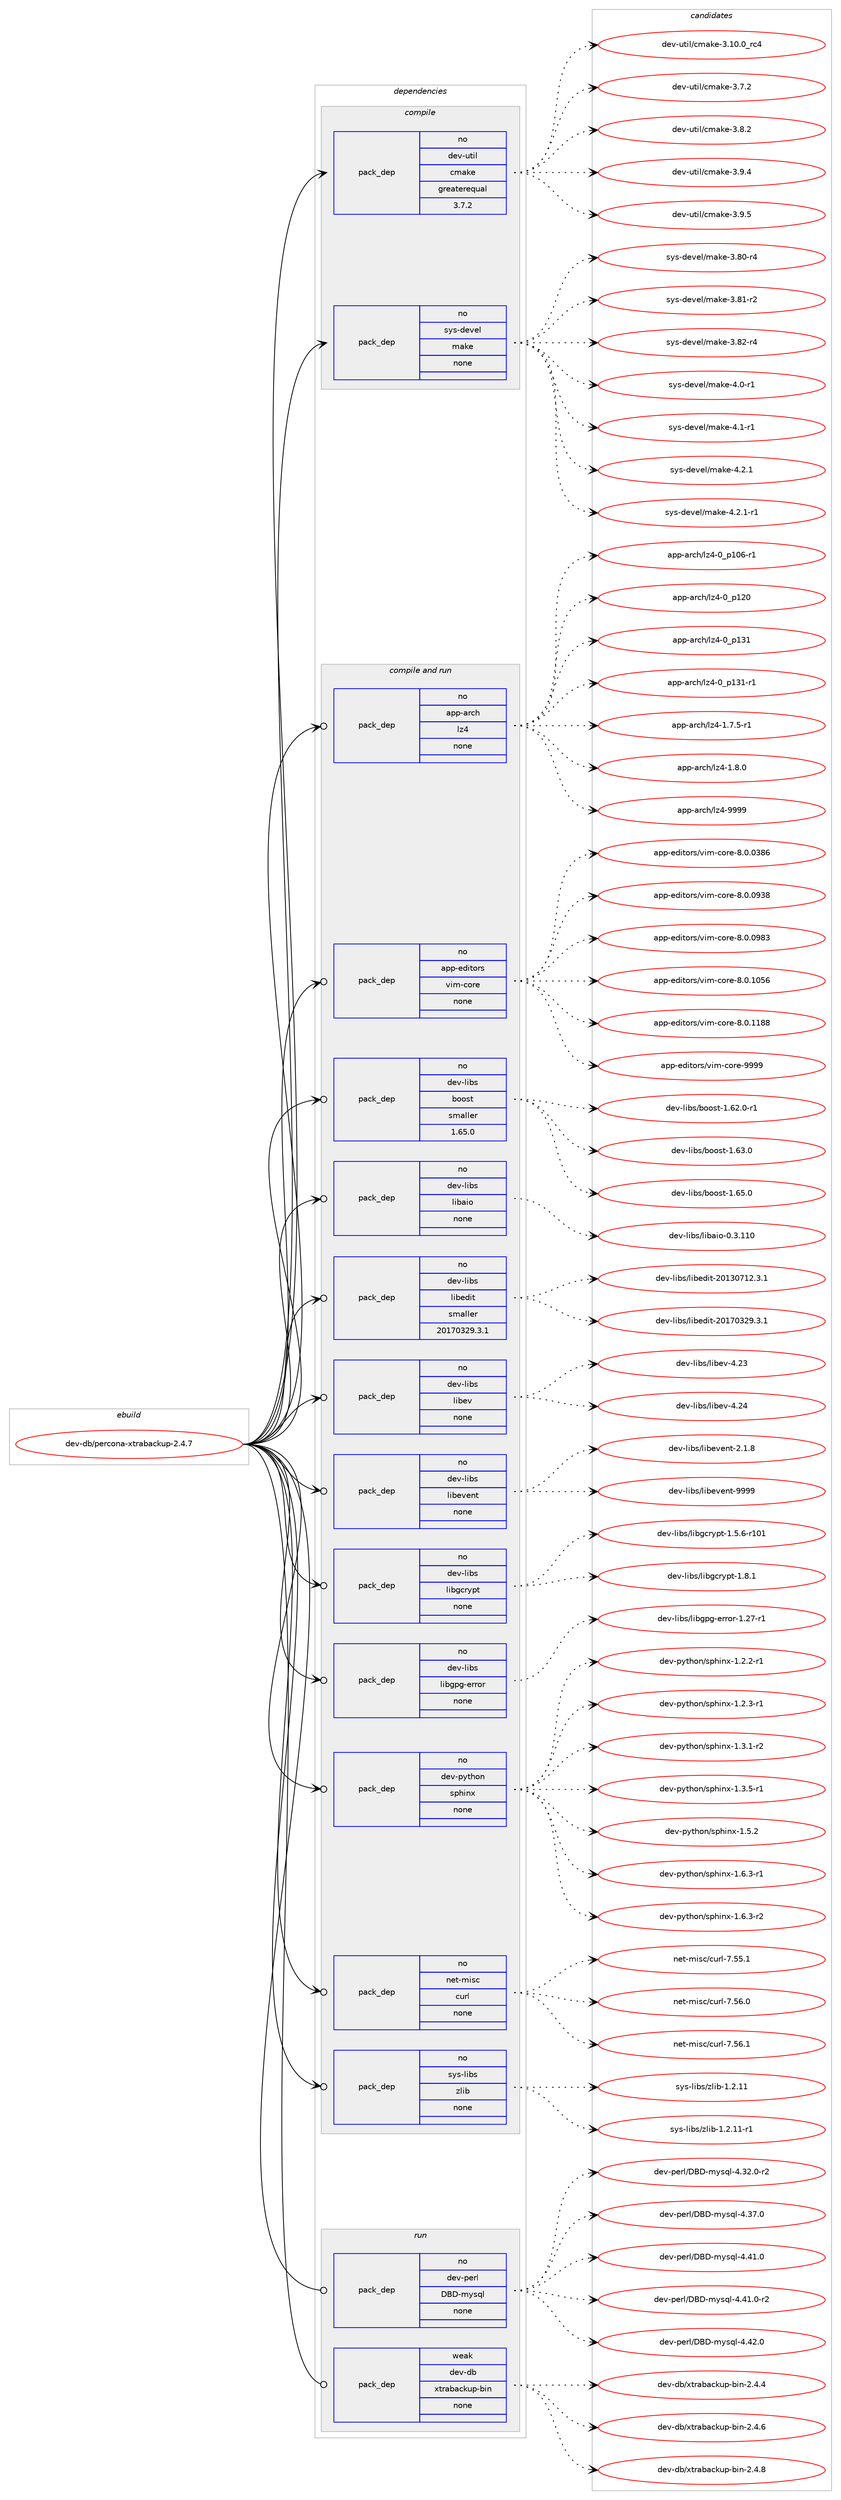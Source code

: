 digraph prolog {

# *************
# Graph options
# *************

newrank=true;
concentrate=true;
compound=true;
graph [rankdir=LR,fontname=Helvetica,fontsize=10,ranksep=1.5];#, ranksep=2.5, nodesep=0.2];
edge  [arrowhead=vee];
node  [fontname=Helvetica,fontsize=10];

# **********
# The ebuild
# **********

subgraph cluster_leftcol {
color=gray;
rank=same;
label=<<i>ebuild</i>>;
id [label="dev-db/percona-xtrabackup-2.4.7", color=red, width=4, href="../dev-db/percona-xtrabackup-2.4.7.svg"];
}

# ****************
# The dependencies
# ****************

subgraph cluster_midcol {
color=gray;
label=<<i>dependencies</i>>;
subgraph cluster_compile {
fillcolor="#eeeeee";
style=filled;
label=<<i>compile</i>>;
subgraph pack50519 {
dependency68518 [label=<<TABLE BORDER="0" CELLBORDER="1" CELLSPACING="0" CELLPADDING="4" WIDTH="220"><TR><TD ROWSPAN="6" CELLPADDING="30">pack_dep</TD></TR><TR><TD WIDTH="110">no</TD></TR><TR><TD>dev-util</TD></TR><TR><TD>cmake</TD></TR><TR><TD>greaterequal</TD></TR><TR><TD>3.7.2</TD></TR></TABLE>>, shape=none, color=blue];
}
id:e -> dependency68518:w [weight=20,style="solid",arrowhead="vee"];
subgraph pack50520 {
dependency68519 [label=<<TABLE BORDER="0" CELLBORDER="1" CELLSPACING="0" CELLPADDING="4" WIDTH="220"><TR><TD ROWSPAN="6" CELLPADDING="30">pack_dep</TD></TR><TR><TD WIDTH="110">no</TD></TR><TR><TD>sys-devel</TD></TR><TR><TD>make</TD></TR><TR><TD>none</TD></TR><TR><TD></TD></TR></TABLE>>, shape=none, color=blue];
}
id:e -> dependency68519:w [weight=20,style="solid",arrowhead="vee"];
}
subgraph cluster_compileandrun {
fillcolor="#eeeeee";
style=filled;
label=<<i>compile and run</i>>;
subgraph pack50521 {
dependency68520 [label=<<TABLE BORDER="0" CELLBORDER="1" CELLSPACING="0" CELLPADDING="4" WIDTH="220"><TR><TD ROWSPAN="6" CELLPADDING="30">pack_dep</TD></TR><TR><TD WIDTH="110">no</TD></TR><TR><TD>app-arch</TD></TR><TR><TD>lz4</TD></TR><TR><TD>none</TD></TR><TR><TD></TD></TR></TABLE>>, shape=none, color=blue];
}
id:e -> dependency68520:w [weight=20,style="solid",arrowhead="odotvee"];
subgraph pack50522 {
dependency68521 [label=<<TABLE BORDER="0" CELLBORDER="1" CELLSPACING="0" CELLPADDING="4" WIDTH="220"><TR><TD ROWSPAN="6" CELLPADDING="30">pack_dep</TD></TR><TR><TD WIDTH="110">no</TD></TR><TR><TD>app-editors</TD></TR><TR><TD>vim-core</TD></TR><TR><TD>none</TD></TR><TR><TD></TD></TR></TABLE>>, shape=none, color=blue];
}
id:e -> dependency68521:w [weight=20,style="solid",arrowhead="odotvee"];
subgraph pack50523 {
dependency68522 [label=<<TABLE BORDER="0" CELLBORDER="1" CELLSPACING="0" CELLPADDING="4" WIDTH="220"><TR><TD ROWSPAN="6" CELLPADDING="30">pack_dep</TD></TR><TR><TD WIDTH="110">no</TD></TR><TR><TD>dev-libs</TD></TR><TR><TD>boost</TD></TR><TR><TD>smaller</TD></TR><TR><TD>1.65.0</TD></TR></TABLE>>, shape=none, color=blue];
}
id:e -> dependency68522:w [weight=20,style="solid",arrowhead="odotvee"];
subgraph pack50524 {
dependency68523 [label=<<TABLE BORDER="0" CELLBORDER="1" CELLSPACING="0" CELLPADDING="4" WIDTH="220"><TR><TD ROWSPAN="6" CELLPADDING="30">pack_dep</TD></TR><TR><TD WIDTH="110">no</TD></TR><TR><TD>dev-libs</TD></TR><TR><TD>libaio</TD></TR><TR><TD>none</TD></TR><TR><TD></TD></TR></TABLE>>, shape=none, color=blue];
}
id:e -> dependency68523:w [weight=20,style="solid",arrowhead="odotvee"];
subgraph pack50525 {
dependency68524 [label=<<TABLE BORDER="0" CELLBORDER="1" CELLSPACING="0" CELLPADDING="4" WIDTH="220"><TR><TD ROWSPAN="6" CELLPADDING="30">pack_dep</TD></TR><TR><TD WIDTH="110">no</TD></TR><TR><TD>dev-libs</TD></TR><TR><TD>libedit</TD></TR><TR><TD>smaller</TD></TR><TR><TD>20170329.3.1</TD></TR></TABLE>>, shape=none, color=blue];
}
id:e -> dependency68524:w [weight=20,style="solid",arrowhead="odotvee"];
subgraph pack50526 {
dependency68525 [label=<<TABLE BORDER="0" CELLBORDER="1" CELLSPACING="0" CELLPADDING="4" WIDTH="220"><TR><TD ROWSPAN="6" CELLPADDING="30">pack_dep</TD></TR><TR><TD WIDTH="110">no</TD></TR><TR><TD>dev-libs</TD></TR><TR><TD>libev</TD></TR><TR><TD>none</TD></TR><TR><TD></TD></TR></TABLE>>, shape=none, color=blue];
}
id:e -> dependency68525:w [weight=20,style="solid",arrowhead="odotvee"];
subgraph pack50527 {
dependency68526 [label=<<TABLE BORDER="0" CELLBORDER="1" CELLSPACING="0" CELLPADDING="4" WIDTH="220"><TR><TD ROWSPAN="6" CELLPADDING="30">pack_dep</TD></TR><TR><TD WIDTH="110">no</TD></TR><TR><TD>dev-libs</TD></TR><TR><TD>libevent</TD></TR><TR><TD>none</TD></TR><TR><TD></TD></TR></TABLE>>, shape=none, color=blue];
}
id:e -> dependency68526:w [weight=20,style="solid",arrowhead="odotvee"];
subgraph pack50528 {
dependency68527 [label=<<TABLE BORDER="0" CELLBORDER="1" CELLSPACING="0" CELLPADDING="4" WIDTH="220"><TR><TD ROWSPAN="6" CELLPADDING="30">pack_dep</TD></TR><TR><TD WIDTH="110">no</TD></TR><TR><TD>dev-libs</TD></TR><TR><TD>libgcrypt</TD></TR><TR><TD>none</TD></TR><TR><TD></TD></TR></TABLE>>, shape=none, color=blue];
}
id:e -> dependency68527:w [weight=20,style="solid",arrowhead="odotvee"];
subgraph pack50529 {
dependency68528 [label=<<TABLE BORDER="0" CELLBORDER="1" CELLSPACING="0" CELLPADDING="4" WIDTH="220"><TR><TD ROWSPAN="6" CELLPADDING="30">pack_dep</TD></TR><TR><TD WIDTH="110">no</TD></TR><TR><TD>dev-libs</TD></TR><TR><TD>libgpg-error</TD></TR><TR><TD>none</TD></TR><TR><TD></TD></TR></TABLE>>, shape=none, color=blue];
}
id:e -> dependency68528:w [weight=20,style="solid",arrowhead="odotvee"];
subgraph pack50530 {
dependency68529 [label=<<TABLE BORDER="0" CELLBORDER="1" CELLSPACING="0" CELLPADDING="4" WIDTH="220"><TR><TD ROWSPAN="6" CELLPADDING="30">pack_dep</TD></TR><TR><TD WIDTH="110">no</TD></TR><TR><TD>dev-python</TD></TR><TR><TD>sphinx</TD></TR><TR><TD>none</TD></TR><TR><TD></TD></TR></TABLE>>, shape=none, color=blue];
}
id:e -> dependency68529:w [weight=20,style="solid",arrowhead="odotvee"];
subgraph pack50531 {
dependency68530 [label=<<TABLE BORDER="0" CELLBORDER="1" CELLSPACING="0" CELLPADDING="4" WIDTH="220"><TR><TD ROWSPAN="6" CELLPADDING="30">pack_dep</TD></TR><TR><TD WIDTH="110">no</TD></TR><TR><TD>net-misc</TD></TR><TR><TD>curl</TD></TR><TR><TD>none</TD></TR><TR><TD></TD></TR></TABLE>>, shape=none, color=blue];
}
id:e -> dependency68530:w [weight=20,style="solid",arrowhead="odotvee"];
subgraph pack50532 {
dependency68531 [label=<<TABLE BORDER="0" CELLBORDER="1" CELLSPACING="0" CELLPADDING="4" WIDTH="220"><TR><TD ROWSPAN="6" CELLPADDING="30">pack_dep</TD></TR><TR><TD WIDTH="110">no</TD></TR><TR><TD>sys-libs</TD></TR><TR><TD>zlib</TD></TR><TR><TD>none</TD></TR><TR><TD></TD></TR></TABLE>>, shape=none, color=blue];
}
id:e -> dependency68531:w [weight=20,style="solid",arrowhead="odotvee"];
}
subgraph cluster_run {
fillcolor="#eeeeee";
style=filled;
label=<<i>run</i>>;
subgraph pack50533 {
dependency68532 [label=<<TABLE BORDER="0" CELLBORDER="1" CELLSPACING="0" CELLPADDING="4" WIDTH="220"><TR><TD ROWSPAN="6" CELLPADDING="30">pack_dep</TD></TR><TR><TD WIDTH="110">no</TD></TR><TR><TD>dev-perl</TD></TR><TR><TD>DBD-mysql</TD></TR><TR><TD>none</TD></TR><TR><TD></TD></TR></TABLE>>, shape=none, color=blue];
}
id:e -> dependency68532:w [weight=20,style="solid",arrowhead="odot"];
subgraph pack50534 {
dependency68533 [label=<<TABLE BORDER="0" CELLBORDER="1" CELLSPACING="0" CELLPADDING="4" WIDTH="220"><TR><TD ROWSPAN="6" CELLPADDING="30">pack_dep</TD></TR><TR><TD WIDTH="110">weak</TD></TR><TR><TD>dev-db</TD></TR><TR><TD>xtrabackup-bin</TD></TR><TR><TD>none</TD></TR><TR><TD></TD></TR></TABLE>>, shape=none, color=blue];
}
id:e -> dependency68533:w [weight=20,style="solid",arrowhead="odot"];
}
}

# **************
# The candidates
# **************

subgraph cluster_choices {
rank=same;
color=gray;
label=<<i>candidates</i>>;

subgraph choice50519 {
color=black;
nodesep=1;
choice1001011184511711610510847991099710710145514649484648951149952 [label="dev-util/cmake-3.10.0_rc4", color=red, width=4,href="../dev-util/cmake-3.10.0_rc4.svg"];
choice10010111845117116105108479910997107101455146554650 [label="dev-util/cmake-3.7.2", color=red, width=4,href="../dev-util/cmake-3.7.2.svg"];
choice10010111845117116105108479910997107101455146564650 [label="dev-util/cmake-3.8.2", color=red, width=4,href="../dev-util/cmake-3.8.2.svg"];
choice10010111845117116105108479910997107101455146574652 [label="dev-util/cmake-3.9.4", color=red, width=4,href="../dev-util/cmake-3.9.4.svg"];
choice10010111845117116105108479910997107101455146574653 [label="dev-util/cmake-3.9.5", color=red, width=4,href="../dev-util/cmake-3.9.5.svg"];
dependency68518:e -> choice1001011184511711610510847991099710710145514649484648951149952:w [style=dotted,weight="100"];
dependency68518:e -> choice10010111845117116105108479910997107101455146554650:w [style=dotted,weight="100"];
dependency68518:e -> choice10010111845117116105108479910997107101455146564650:w [style=dotted,weight="100"];
dependency68518:e -> choice10010111845117116105108479910997107101455146574652:w [style=dotted,weight="100"];
dependency68518:e -> choice10010111845117116105108479910997107101455146574653:w [style=dotted,weight="100"];
}
subgraph choice50520 {
color=black;
nodesep=1;
choice11512111545100101118101108471099710710145514656484511452 [label="sys-devel/make-3.80-r4", color=red, width=4,href="../sys-devel/make-3.80-r4.svg"];
choice11512111545100101118101108471099710710145514656494511450 [label="sys-devel/make-3.81-r2", color=red, width=4,href="../sys-devel/make-3.81-r2.svg"];
choice11512111545100101118101108471099710710145514656504511452 [label="sys-devel/make-3.82-r4", color=red, width=4,href="../sys-devel/make-3.82-r4.svg"];
choice115121115451001011181011084710997107101455246484511449 [label="sys-devel/make-4.0-r1", color=red, width=4,href="../sys-devel/make-4.0-r1.svg"];
choice115121115451001011181011084710997107101455246494511449 [label="sys-devel/make-4.1-r1", color=red, width=4,href="../sys-devel/make-4.1-r1.svg"];
choice115121115451001011181011084710997107101455246504649 [label="sys-devel/make-4.2.1", color=red, width=4,href="../sys-devel/make-4.2.1.svg"];
choice1151211154510010111810110847109971071014552465046494511449 [label="sys-devel/make-4.2.1-r1", color=red, width=4,href="../sys-devel/make-4.2.1-r1.svg"];
dependency68519:e -> choice11512111545100101118101108471099710710145514656484511452:w [style=dotted,weight="100"];
dependency68519:e -> choice11512111545100101118101108471099710710145514656494511450:w [style=dotted,weight="100"];
dependency68519:e -> choice11512111545100101118101108471099710710145514656504511452:w [style=dotted,weight="100"];
dependency68519:e -> choice115121115451001011181011084710997107101455246484511449:w [style=dotted,weight="100"];
dependency68519:e -> choice115121115451001011181011084710997107101455246494511449:w [style=dotted,weight="100"];
dependency68519:e -> choice115121115451001011181011084710997107101455246504649:w [style=dotted,weight="100"];
dependency68519:e -> choice1151211154510010111810110847109971071014552465046494511449:w [style=dotted,weight="100"];
}
subgraph choice50521 {
color=black;
nodesep=1;
choice9711211245971149910447108122524548951124948544511449 [label="app-arch/lz4-0_p106-r1", color=red, width=4,href="../app-arch/lz4-0_p106-r1.svg"];
choice971121124597114991044710812252454895112495048 [label="app-arch/lz4-0_p120", color=red, width=4,href="../app-arch/lz4-0_p120.svg"];
choice971121124597114991044710812252454895112495149 [label="app-arch/lz4-0_p131", color=red, width=4,href="../app-arch/lz4-0_p131.svg"];
choice9711211245971149910447108122524548951124951494511449 [label="app-arch/lz4-0_p131-r1", color=red, width=4,href="../app-arch/lz4-0_p131-r1.svg"];
choice9711211245971149910447108122524549465546534511449 [label="app-arch/lz4-1.7.5-r1", color=red, width=4,href="../app-arch/lz4-1.7.5-r1.svg"];
choice971121124597114991044710812252454946564648 [label="app-arch/lz4-1.8.0", color=red, width=4,href="../app-arch/lz4-1.8.0.svg"];
choice9711211245971149910447108122524557575757 [label="app-arch/lz4-9999", color=red, width=4,href="../app-arch/lz4-9999.svg"];
dependency68520:e -> choice9711211245971149910447108122524548951124948544511449:w [style=dotted,weight="100"];
dependency68520:e -> choice971121124597114991044710812252454895112495048:w [style=dotted,weight="100"];
dependency68520:e -> choice971121124597114991044710812252454895112495149:w [style=dotted,weight="100"];
dependency68520:e -> choice9711211245971149910447108122524548951124951494511449:w [style=dotted,weight="100"];
dependency68520:e -> choice9711211245971149910447108122524549465546534511449:w [style=dotted,weight="100"];
dependency68520:e -> choice971121124597114991044710812252454946564648:w [style=dotted,weight="100"];
dependency68520:e -> choice9711211245971149910447108122524557575757:w [style=dotted,weight="100"];
}
subgraph choice50522 {
color=black;
nodesep=1;
choice9711211245101100105116111114115471181051094599111114101455646484648515654 [label="app-editors/vim-core-8.0.0386", color=red, width=4,href="../app-editors/vim-core-8.0.0386.svg"];
choice9711211245101100105116111114115471181051094599111114101455646484648575156 [label="app-editors/vim-core-8.0.0938", color=red, width=4,href="../app-editors/vim-core-8.0.0938.svg"];
choice9711211245101100105116111114115471181051094599111114101455646484648575651 [label="app-editors/vim-core-8.0.0983", color=red, width=4,href="../app-editors/vim-core-8.0.0983.svg"];
choice9711211245101100105116111114115471181051094599111114101455646484649485354 [label="app-editors/vim-core-8.0.1056", color=red, width=4,href="../app-editors/vim-core-8.0.1056.svg"];
choice9711211245101100105116111114115471181051094599111114101455646484649495656 [label="app-editors/vim-core-8.0.1188", color=red, width=4,href="../app-editors/vim-core-8.0.1188.svg"];
choice97112112451011001051161111141154711810510945991111141014557575757 [label="app-editors/vim-core-9999", color=red, width=4,href="../app-editors/vim-core-9999.svg"];
dependency68521:e -> choice9711211245101100105116111114115471181051094599111114101455646484648515654:w [style=dotted,weight="100"];
dependency68521:e -> choice9711211245101100105116111114115471181051094599111114101455646484648575156:w [style=dotted,weight="100"];
dependency68521:e -> choice9711211245101100105116111114115471181051094599111114101455646484648575651:w [style=dotted,weight="100"];
dependency68521:e -> choice9711211245101100105116111114115471181051094599111114101455646484649485354:w [style=dotted,weight="100"];
dependency68521:e -> choice9711211245101100105116111114115471181051094599111114101455646484649495656:w [style=dotted,weight="100"];
dependency68521:e -> choice97112112451011001051161111141154711810510945991111141014557575757:w [style=dotted,weight="100"];
}
subgraph choice50523 {
color=black;
nodesep=1;
choice10010111845108105981154798111111115116454946545046484511449 [label="dev-libs/boost-1.62.0-r1", color=red, width=4,href="../dev-libs/boost-1.62.0-r1.svg"];
choice1001011184510810598115479811111111511645494654514648 [label="dev-libs/boost-1.63.0", color=red, width=4,href="../dev-libs/boost-1.63.0.svg"];
choice1001011184510810598115479811111111511645494654534648 [label="dev-libs/boost-1.65.0", color=red, width=4,href="../dev-libs/boost-1.65.0.svg"];
dependency68522:e -> choice10010111845108105981154798111111115116454946545046484511449:w [style=dotted,weight="100"];
dependency68522:e -> choice1001011184510810598115479811111111511645494654514648:w [style=dotted,weight="100"];
dependency68522:e -> choice1001011184510810598115479811111111511645494654534648:w [style=dotted,weight="100"];
}
subgraph choice50524 {
color=black;
nodesep=1;
choice10010111845108105981154710810598971051114548465146494948 [label="dev-libs/libaio-0.3.110", color=red, width=4,href="../dev-libs/libaio-0.3.110.svg"];
dependency68523:e -> choice10010111845108105981154710810598971051114548465146494948:w [style=dotted,weight="100"];
}
subgraph choice50525 {
color=black;
nodesep=1;
choice1001011184510810598115471081059810110010511645504849514855495046514649 [label="dev-libs/libedit-20130712.3.1", color=red, width=4,href="../dev-libs/libedit-20130712.3.1.svg"];
choice1001011184510810598115471081059810110010511645504849554851505746514649 [label="dev-libs/libedit-20170329.3.1", color=red, width=4,href="../dev-libs/libedit-20170329.3.1.svg"];
dependency68524:e -> choice1001011184510810598115471081059810110010511645504849514855495046514649:w [style=dotted,weight="100"];
dependency68524:e -> choice1001011184510810598115471081059810110010511645504849554851505746514649:w [style=dotted,weight="100"];
}
subgraph choice50526 {
color=black;
nodesep=1;
choice100101118451081059811547108105981011184552465051 [label="dev-libs/libev-4.23", color=red, width=4,href="../dev-libs/libev-4.23.svg"];
choice100101118451081059811547108105981011184552465052 [label="dev-libs/libev-4.24", color=red, width=4,href="../dev-libs/libev-4.24.svg"];
dependency68525:e -> choice100101118451081059811547108105981011184552465051:w [style=dotted,weight="100"];
dependency68525:e -> choice100101118451081059811547108105981011184552465052:w [style=dotted,weight="100"];
}
subgraph choice50527 {
color=black;
nodesep=1;
choice10010111845108105981154710810598101118101110116455046494656 [label="dev-libs/libevent-2.1.8", color=red, width=4,href="../dev-libs/libevent-2.1.8.svg"];
choice100101118451081059811547108105981011181011101164557575757 [label="dev-libs/libevent-9999", color=red, width=4,href="../dev-libs/libevent-9999.svg"];
dependency68526:e -> choice10010111845108105981154710810598101118101110116455046494656:w [style=dotted,weight="100"];
dependency68526:e -> choice100101118451081059811547108105981011181011101164557575757:w [style=dotted,weight="100"];
}
subgraph choice50528 {
color=black;
nodesep=1;
choice100101118451081059811547108105981039911412111211645494653465445114494849 [label="dev-libs/libgcrypt-1.5.6-r101", color=red, width=4,href="../dev-libs/libgcrypt-1.5.6-r101.svg"];
choice1001011184510810598115471081059810399114121112116454946564649 [label="dev-libs/libgcrypt-1.8.1", color=red, width=4,href="../dev-libs/libgcrypt-1.8.1.svg"];
dependency68527:e -> choice100101118451081059811547108105981039911412111211645494653465445114494849:w [style=dotted,weight="100"];
dependency68527:e -> choice1001011184510810598115471081059810399114121112116454946564649:w [style=dotted,weight="100"];
}
subgraph choice50529 {
color=black;
nodesep=1;
choice100101118451081059811547108105981031121034510111411411111445494650554511449 [label="dev-libs/libgpg-error-1.27-r1", color=red, width=4,href="../dev-libs/libgpg-error-1.27-r1.svg"];
dependency68528:e -> choice100101118451081059811547108105981031121034510111411411111445494650554511449:w [style=dotted,weight="100"];
}
subgraph choice50530 {
color=black;
nodesep=1;
choice10010111845112121116104111110471151121041051101204549465046504511449 [label="dev-python/sphinx-1.2.2-r1", color=red, width=4,href="../dev-python/sphinx-1.2.2-r1.svg"];
choice10010111845112121116104111110471151121041051101204549465046514511449 [label="dev-python/sphinx-1.2.3-r1", color=red, width=4,href="../dev-python/sphinx-1.2.3-r1.svg"];
choice10010111845112121116104111110471151121041051101204549465146494511450 [label="dev-python/sphinx-1.3.1-r2", color=red, width=4,href="../dev-python/sphinx-1.3.1-r2.svg"];
choice10010111845112121116104111110471151121041051101204549465146534511449 [label="dev-python/sphinx-1.3.5-r1", color=red, width=4,href="../dev-python/sphinx-1.3.5-r1.svg"];
choice1001011184511212111610411111047115112104105110120454946534650 [label="dev-python/sphinx-1.5.2", color=red, width=4,href="../dev-python/sphinx-1.5.2.svg"];
choice10010111845112121116104111110471151121041051101204549465446514511449 [label="dev-python/sphinx-1.6.3-r1", color=red, width=4,href="../dev-python/sphinx-1.6.3-r1.svg"];
choice10010111845112121116104111110471151121041051101204549465446514511450 [label="dev-python/sphinx-1.6.3-r2", color=red, width=4,href="../dev-python/sphinx-1.6.3-r2.svg"];
dependency68529:e -> choice10010111845112121116104111110471151121041051101204549465046504511449:w [style=dotted,weight="100"];
dependency68529:e -> choice10010111845112121116104111110471151121041051101204549465046514511449:w [style=dotted,weight="100"];
dependency68529:e -> choice10010111845112121116104111110471151121041051101204549465146494511450:w [style=dotted,weight="100"];
dependency68529:e -> choice10010111845112121116104111110471151121041051101204549465146534511449:w [style=dotted,weight="100"];
dependency68529:e -> choice1001011184511212111610411111047115112104105110120454946534650:w [style=dotted,weight="100"];
dependency68529:e -> choice10010111845112121116104111110471151121041051101204549465446514511449:w [style=dotted,weight="100"];
dependency68529:e -> choice10010111845112121116104111110471151121041051101204549465446514511450:w [style=dotted,weight="100"];
}
subgraph choice50531 {
color=black;
nodesep=1;
choice1101011164510910511599479911711410845554653534649 [label="net-misc/curl-7.55.1", color=red, width=4,href="../net-misc/curl-7.55.1.svg"];
choice1101011164510910511599479911711410845554653544648 [label="net-misc/curl-7.56.0", color=red, width=4,href="../net-misc/curl-7.56.0.svg"];
choice1101011164510910511599479911711410845554653544649 [label="net-misc/curl-7.56.1", color=red, width=4,href="../net-misc/curl-7.56.1.svg"];
dependency68530:e -> choice1101011164510910511599479911711410845554653534649:w [style=dotted,weight="100"];
dependency68530:e -> choice1101011164510910511599479911711410845554653544648:w [style=dotted,weight="100"];
dependency68530:e -> choice1101011164510910511599479911711410845554653544649:w [style=dotted,weight="100"];
}
subgraph choice50532 {
color=black;
nodesep=1;
choice1151211154510810598115471221081059845494650464949 [label="sys-libs/zlib-1.2.11", color=red, width=4,href="../sys-libs/zlib-1.2.11.svg"];
choice11512111545108105981154712210810598454946504649494511449 [label="sys-libs/zlib-1.2.11-r1", color=red, width=4,href="../sys-libs/zlib-1.2.11-r1.svg"];
dependency68531:e -> choice1151211154510810598115471221081059845494650464949:w [style=dotted,weight="100"];
dependency68531:e -> choice11512111545108105981154712210810598454946504649494511449:w [style=dotted,weight="100"];
}
subgraph choice50533 {
color=black;
nodesep=1;
choice100101118451121011141084768666845109121115113108455246515046484511450 [label="dev-perl/DBD-mysql-4.32.0-r2", color=red, width=4,href="../dev-perl/DBD-mysql-4.32.0-r2.svg"];
choice10010111845112101114108476866684510912111511310845524651554648 [label="dev-perl/DBD-mysql-4.37.0", color=red, width=4,href="../dev-perl/DBD-mysql-4.37.0.svg"];
choice10010111845112101114108476866684510912111511310845524652494648 [label="dev-perl/DBD-mysql-4.41.0", color=red, width=4,href="../dev-perl/DBD-mysql-4.41.0.svg"];
choice100101118451121011141084768666845109121115113108455246524946484511450 [label="dev-perl/DBD-mysql-4.41.0-r2", color=red, width=4,href="../dev-perl/DBD-mysql-4.41.0-r2.svg"];
choice10010111845112101114108476866684510912111511310845524652504648 [label="dev-perl/DBD-mysql-4.42.0", color=red, width=4,href="../dev-perl/DBD-mysql-4.42.0.svg"];
dependency68532:e -> choice100101118451121011141084768666845109121115113108455246515046484511450:w [style=dotted,weight="100"];
dependency68532:e -> choice10010111845112101114108476866684510912111511310845524651554648:w [style=dotted,weight="100"];
dependency68532:e -> choice10010111845112101114108476866684510912111511310845524652494648:w [style=dotted,weight="100"];
dependency68532:e -> choice100101118451121011141084768666845109121115113108455246524946484511450:w [style=dotted,weight="100"];
dependency68532:e -> choice10010111845112101114108476866684510912111511310845524652504648:w [style=dotted,weight="100"];
}
subgraph choice50534 {
color=black;
nodesep=1;
choice100101118451009847120116114979897991071171124598105110455046524652 [label="dev-db/xtrabackup-bin-2.4.4", color=red, width=4,href="../dev-db/xtrabackup-bin-2.4.4.svg"];
choice100101118451009847120116114979897991071171124598105110455046524654 [label="dev-db/xtrabackup-bin-2.4.6", color=red, width=4,href="../dev-db/xtrabackup-bin-2.4.6.svg"];
choice100101118451009847120116114979897991071171124598105110455046524656 [label="dev-db/xtrabackup-bin-2.4.8", color=red, width=4,href="../dev-db/xtrabackup-bin-2.4.8.svg"];
dependency68533:e -> choice100101118451009847120116114979897991071171124598105110455046524652:w [style=dotted,weight="100"];
dependency68533:e -> choice100101118451009847120116114979897991071171124598105110455046524654:w [style=dotted,weight="100"];
dependency68533:e -> choice100101118451009847120116114979897991071171124598105110455046524656:w [style=dotted,weight="100"];
}
}

}
